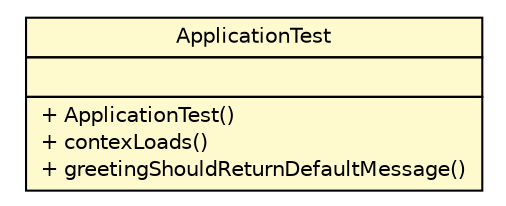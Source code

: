 #!/usr/local/bin/dot
#
# Class diagram 
# Generated by UMLGraph version R5_6-24-gf6e263 (http://www.umlgraph.org/)
#

digraph G {
	edge [fontname="Helvetica",fontsize=10,labelfontname="Helvetica",labelfontsize=10];
	node [fontname="Helvetica",fontsize=10,shape=plaintext];
	nodesep=0.25;
	ranksep=0.5;
	// test.top.infra.web.servlet.handler.ApplicationTest
	c34 [label=<<table title="test.top.infra.web.servlet.handler.ApplicationTest" border="0" cellborder="1" cellspacing="0" cellpadding="2" port="p" bgcolor="lemonChiffon" href="./ApplicationTest.html">
		<tr><td><table border="0" cellspacing="0" cellpadding="1">
<tr><td align="center" balign="center"> ApplicationTest </td></tr>
		</table></td></tr>
		<tr><td><table border="0" cellspacing="0" cellpadding="1">
<tr><td align="left" balign="left">  </td></tr>
		</table></td></tr>
		<tr><td><table border="0" cellspacing="0" cellpadding="1">
<tr><td align="left" balign="left"> + ApplicationTest() </td></tr>
<tr><td align="left" balign="left"> + contexLoads() </td></tr>
<tr><td align="left" balign="left"> + greetingShouldReturnDefaultMessage() </td></tr>
		</table></td></tr>
		</table>>, URL="./ApplicationTest.html", fontname="Helvetica", fontcolor="black", fontsize=10.0];
}

